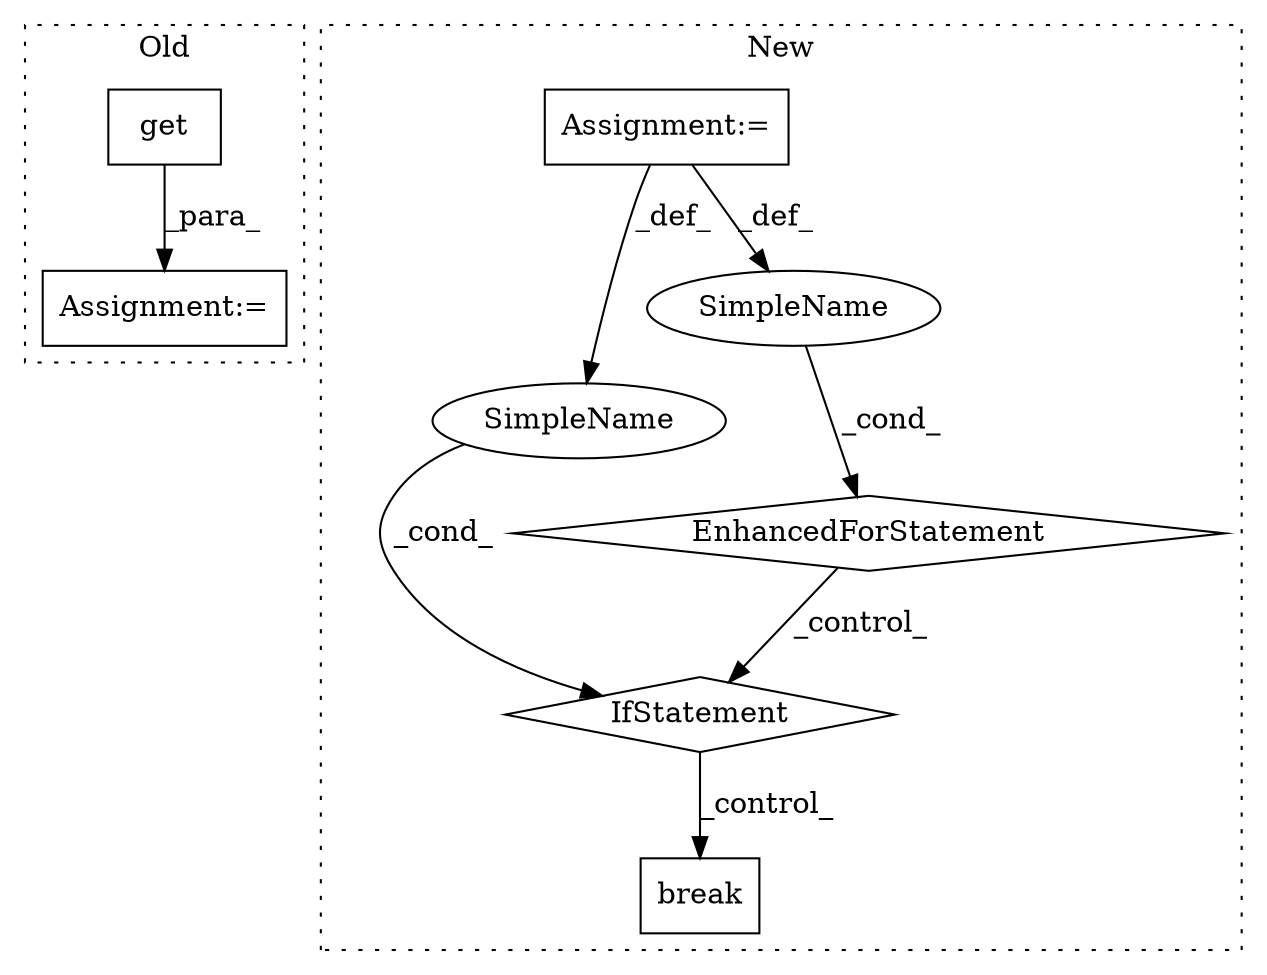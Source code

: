 digraph G {
subgraph cluster0 {
1 [label="get" a="32" s="34916,34928" l="4,1" shape="box"];
8 [label="Assignment:=" a="7" s="34940" l="1" shape="box"];
label = "Old";
style="dotted";
}
subgraph cluster1 {
2 [label="break" a="10" s="28318" l="6" shape="box"];
3 [label="IfStatement" a="25" s="27777,27811" l="4,2" shape="diamond"];
4 [label="SimpleName" a="42" s="" l="" shape="ellipse"];
5 [label="Assignment:=" a="7" s="27639,27761" l="81,2" shape="box"];
6 [label="EnhancedForStatement" a="70" s="27639,27761" l="81,2" shape="diamond"];
7 [label="SimpleName" a="42" s="27724" l="11" shape="ellipse"];
label = "New";
style="dotted";
}
1 -> 8 [label="_para_"];
3 -> 2 [label="_control_"];
4 -> 3 [label="_cond_"];
5 -> 4 [label="_def_"];
5 -> 7 [label="_def_"];
6 -> 3 [label="_control_"];
7 -> 6 [label="_cond_"];
}
